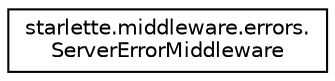 digraph "Graphical Class Hierarchy"
{
 // LATEX_PDF_SIZE
  edge [fontname="Helvetica",fontsize="10",labelfontname="Helvetica",labelfontsize="10"];
  node [fontname="Helvetica",fontsize="10",shape=record];
  rankdir="LR";
  Node0 [label="starlette.middleware.errors.\lServerErrorMiddleware",height=0.2,width=0.4,color="black", fillcolor="white", style="filled",URL="$classstarlette_1_1middleware_1_1errors_1_1ServerErrorMiddleware.html",tooltip=" "];
}
